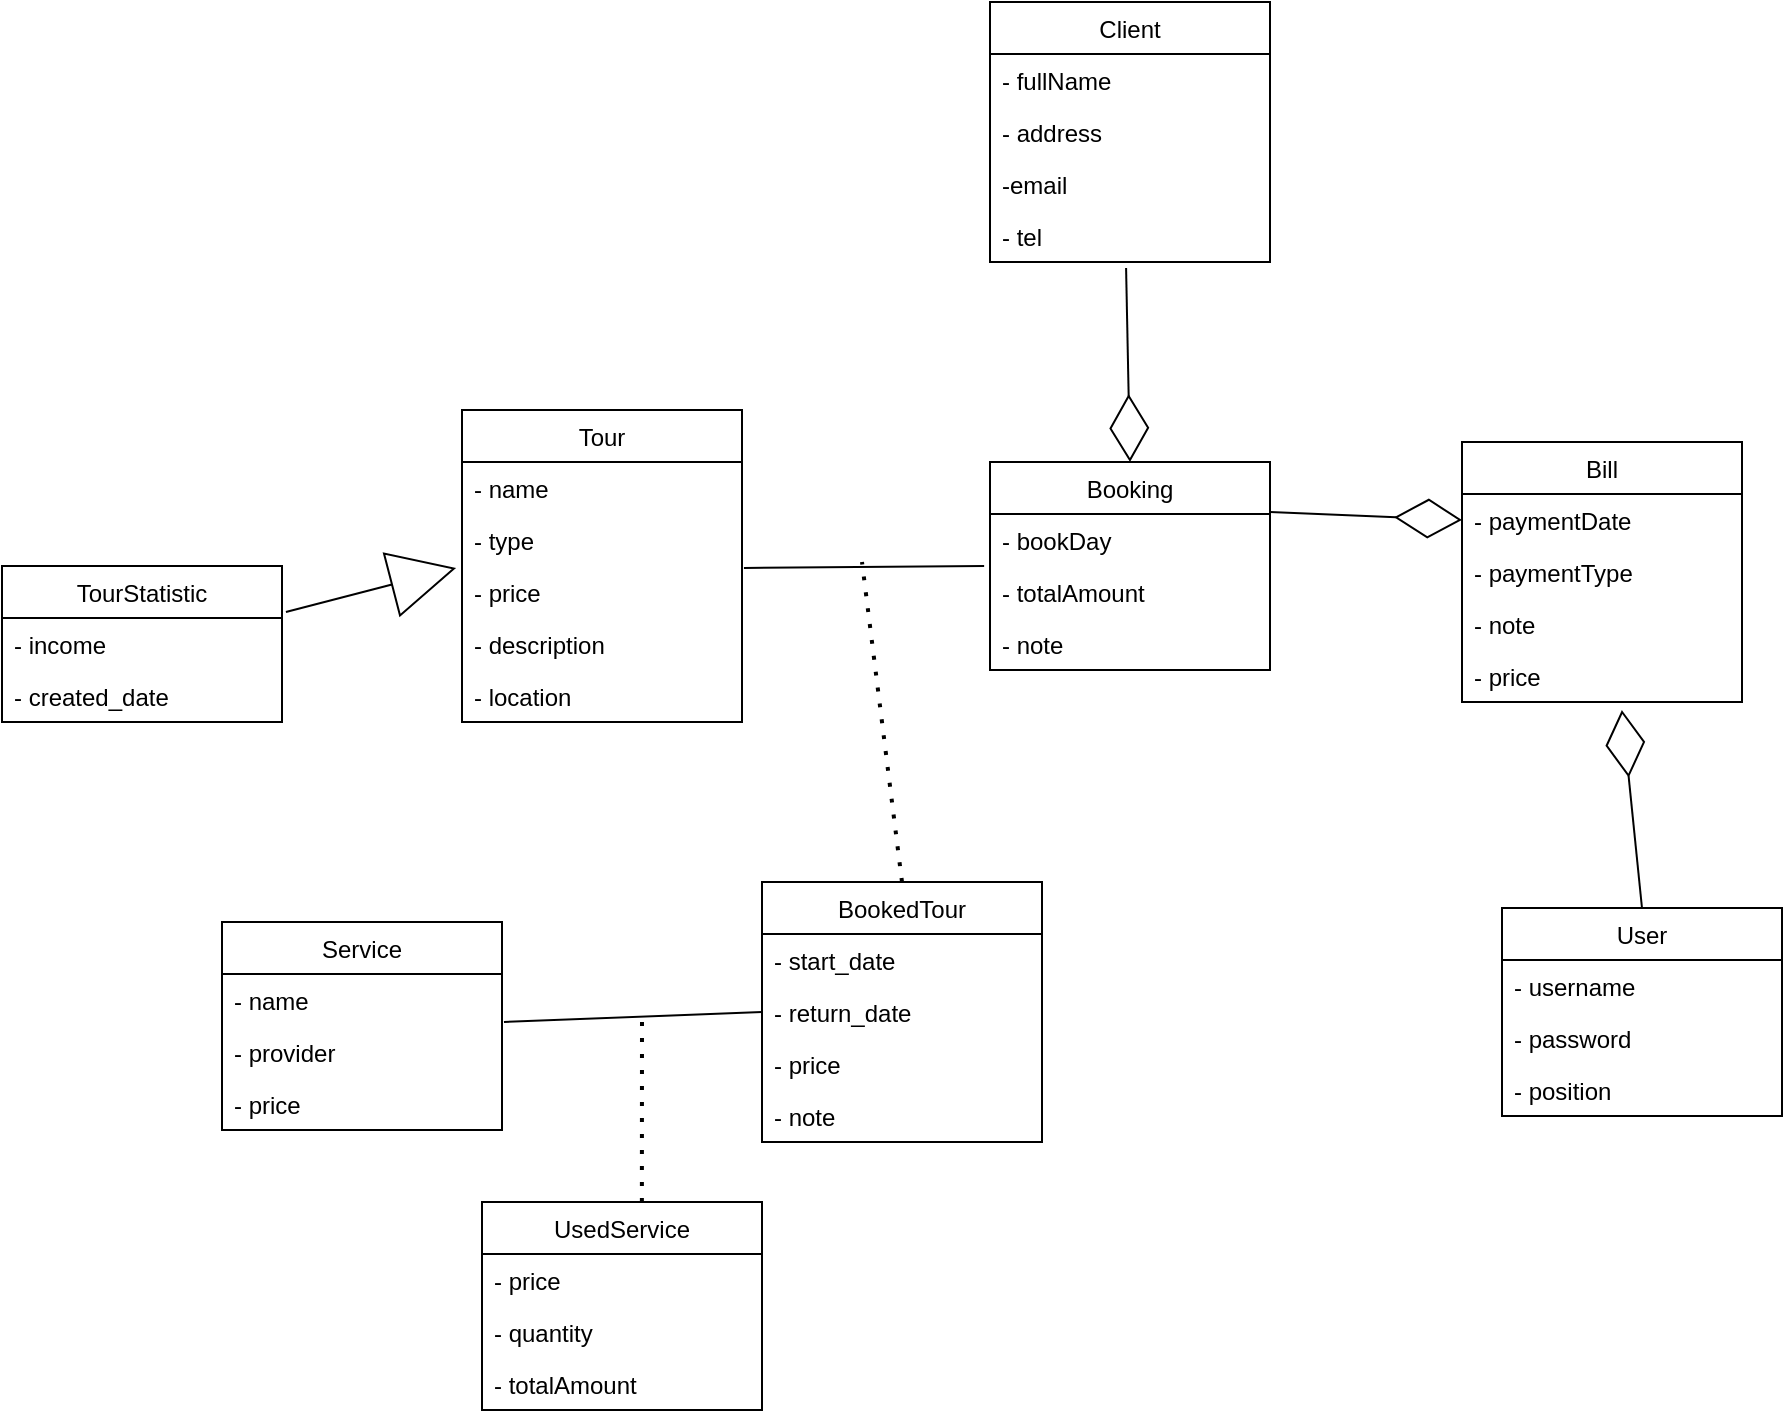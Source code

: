 <mxfile version="14.6.13" type="github">
  <diagram id="C5RBs43oDa-KdzZeNtuy" name="Page-1">
    <mxGraphModel dx="2249" dy="804" grid="1" gridSize="10" guides="1" tooltips="1" connect="1" arrows="1" fold="1" page="1" pageScale="1" pageWidth="827" pageHeight="1169" math="0" shadow="0">
      <root>
        <mxCell id="WIyWlLk6GJQsqaUBKTNV-0" />
        <mxCell id="WIyWlLk6GJQsqaUBKTNV-1" parent="WIyWlLk6GJQsqaUBKTNV-0" />
        <mxCell id="zZoL6KKUe57RPtW4C_Vn-0" value="Client" style="swimlane;fontStyle=0;childLayout=stackLayout;horizontal=1;startSize=26;fillColor=none;horizontalStack=0;resizeParent=1;resizeParentMax=0;resizeLast=0;collapsible=1;marginBottom=0;" parent="WIyWlLk6GJQsqaUBKTNV-1" vertex="1">
          <mxGeometry x="344" y="30" width="140" height="130" as="geometry" />
        </mxCell>
        <mxCell id="zZoL6KKUe57RPtW4C_Vn-2" value="- fullName" style="text;strokeColor=none;fillColor=none;align=left;verticalAlign=top;spacingLeft=4;spacingRight=4;overflow=hidden;rotatable=0;points=[[0,0.5],[1,0.5]];portConstraint=eastwest;" parent="zZoL6KKUe57RPtW4C_Vn-0" vertex="1">
          <mxGeometry y="26" width="140" height="26" as="geometry" />
        </mxCell>
        <mxCell id="zZoL6KKUe57RPtW4C_Vn-3" value="- address" style="text;strokeColor=none;fillColor=none;align=left;verticalAlign=top;spacingLeft=4;spacingRight=4;overflow=hidden;rotatable=0;points=[[0,0.5],[1,0.5]];portConstraint=eastwest;" parent="zZoL6KKUe57RPtW4C_Vn-0" vertex="1">
          <mxGeometry y="52" width="140" height="26" as="geometry" />
        </mxCell>
        <mxCell id="zZoL6KKUe57RPtW4C_Vn-8" value="-email" style="text;strokeColor=none;fillColor=none;align=left;verticalAlign=top;spacingLeft=4;spacingRight=4;overflow=hidden;rotatable=0;points=[[0,0.5],[1,0.5]];portConstraint=eastwest;" parent="zZoL6KKUe57RPtW4C_Vn-0" vertex="1">
          <mxGeometry y="78" width="140" height="26" as="geometry" />
        </mxCell>
        <mxCell id="zZoL6KKUe57RPtW4C_Vn-9" value="- tel" style="text;strokeColor=none;fillColor=none;align=left;verticalAlign=top;spacingLeft=4;spacingRight=4;overflow=hidden;rotatable=0;points=[[0,0.5],[1,0.5]];portConstraint=eastwest;" parent="zZoL6KKUe57RPtW4C_Vn-0" vertex="1">
          <mxGeometry y="104" width="140" height="26" as="geometry" />
        </mxCell>
        <mxCell id="zZoL6KKUe57RPtW4C_Vn-10" value="Booking" style="swimlane;fontStyle=0;childLayout=stackLayout;horizontal=1;startSize=26;fillColor=none;horizontalStack=0;resizeParent=1;resizeParentMax=0;resizeLast=0;collapsible=1;marginBottom=0;" parent="WIyWlLk6GJQsqaUBKTNV-1" vertex="1">
          <mxGeometry x="344" y="260" width="140" height="104" as="geometry" />
        </mxCell>
        <mxCell id="zZoL6KKUe57RPtW4C_Vn-12" value="- bookDay" style="text;strokeColor=none;fillColor=none;align=left;verticalAlign=top;spacingLeft=4;spacingRight=4;overflow=hidden;rotatable=0;points=[[0,0.5],[1,0.5]];portConstraint=eastwest;" parent="zZoL6KKUe57RPtW4C_Vn-10" vertex="1">
          <mxGeometry y="26" width="140" height="26" as="geometry" />
        </mxCell>
        <mxCell id="zZoL6KKUe57RPtW4C_Vn-13" value="- totalAmount" style="text;strokeColor=none;fillColor=none;align=left;verticalAlign=top;spacingLeft=4;spacingRight=4;overflow=hidden;rotatable=0;points=[[0,0.5],[1,0.5]];portConstraint=eastwest;" parent="zZoL6KKUe57RPtW4C_Vn-10" vertex="1">
          <mxGeometry y="52" width="140" height="26" as="geometry" />
        </mxCell>
        <mxCell id="zZoL6KKUe57RPtW4C_Vn-14" value="- note" style="text;strokeColor=none;fillColor=none;align=left;verticalAlign=top;spacingLeft=4;spacingRight=4;overflow=hidden;rotatable=0;points=[[0,0.5],[1,0.5]];portConstraint=eastwest;" parent="zZoL6KKUe57RPtW4C_Vn-10" vertex="1">
          <mxGeometry y="78" width="140" height="26" as="geometry" />
        </mxCell>
        <mxCell id="zZoL6KKUe57RPtW4C_Vn-15" value="Tour" style="swimlane;fontStyle=0;childLayout=stackLayout;horizontal=1;startSize=26;fillColor=none;horizontalStack=0;resizeParent=1;resizeParentMax=0;resizeLast=0;collapsible=1;marginBottom=0;" parent="WIyWlLk6GJQsqaUBKTNV-1" vertex="1">
          <mxGeometry x="80" y="234" width="140" height="156" as="geometry" />
        </mxCell>
        <mxCell id="frMru-IuBOrWJDzkbTNH-0" value="- name" style="text;strokeColor=none;fillColor=none;align=left;verticalAlign=top;spacingLeft=4;spacingRight=4;overflow=hidden;rotatable=0;points=[[0,0.5],[1,0.5]];portConstraint=eastwest;" vertex="1" parent="zZoL6KKUe57RPtW4C_Vn-15">
          <mxGeometry y="26" width="140" height="26" as="geometry" />
        </mxCell>
        <mxCell id="zZoL6KKUe57RPtW4C_Vn-17" value="- type" style="text;strokeColor=none;fillColor=none;align=left;verticalAlign=top;spacingLeft=4;spacingRight=4;overflow=hidden;rotatable=0;points=[[0,0.5],[1,0.5]];portConstraint=eastwest;" parent="zZoL6KKUe57RPtW4C_Vn-15" vertex="1">
          <mxGeometry y="52" width="140" height="26" as="geometry" />
        </mxCell>
        <mxCell id="zZoL6KKUe57RPtW4C_Vn-18" value="- price" style="text;strokeColor=none;fillColor=none;align=left;verticalAlign=top;spacingLeft=4;spacingRight=4;overflow=hidden;rotatable=0;points=[[0,0.5],[1,0.5]];portConstraint=eastwest;" parent="zZoL6KKUe57RPtW4C_Vn-15" vertex="1">
          <mxGeometry y="78" width="140" height="26" as="geometry" />
        </mxCell>
        <mxCell id="zZoL6KKUe57RPtW4C_Vn-19" value="- description" style="text;strokeColor=none;fillColor=none;align=left;verticalAlign=top;spacingLeft=4;spacingRight=4;overflow=hidden;rotatable=0;points=[[0,0.5],[1,0.5]];portConstraint=eastwest;" parent="zZoL6KKUe57RPtW4C_Vn-15" vertex="1">
          <mxGeometry y="104" width="140" height="26" as="geometry" />
        </mxCell>
        <mxCell id="zZoL6KKUe57RPtW4C_Vn-20" value="- location" style="text;strokeColor=none;fillColor=none;align=left;verticalAlign=top;spacingLeft=4;spacingRight=4;overflow=hidden;rotatable=0;points=[[0,0.5],[1,0.5]];portConstraint=eastwest;" parent="zZoL6KKUe57RPtW4C_Vn-15" vertex="1">
          <mxGeometry y="130" width="140" height="26" as="geometry" />
        </mxCell>
        <mxCell id="zZoL6KKUe57RPtW4C_Vn-21" value="Bill" style="swimlane;fontStyle=0;childLayout=stackLayout;horizontal=1;startSize=26;fillColor=none;horizontalStack=0;resizeParent=1;resizeParentMax=0;resizeLast=0;collapsible=1;marginBottom=0;" parent="WIyWlLk6GJQsqaUBKTNV-1" vertex="1">
          <mxGeometry x="580" y="250" width="140" height="130" as="geometry" />
        </mxCell>
        <mxCell id="zZoL6KKUe57RPtW4C_Vn-23" value="- paymentDate" style="text;strokeColor=none;fillColor=none;align=left;verticalAlign=top;spacingLeft=4;spacingRight=4;overflow=hidden;rotatable=0;points=[[0,0.5],[1,0.5]];portConstraint=eastwest;" parent="zZoL6KKUe57RPtW4C_Vn-21" vertex="1">
          <mxGeometry y="26" width="140" height="26" as="geometry" />
        </mxCell>
        <mxCell id="zZoL6KKUe57RPtW4C_Vn-25" value="- paymentType" style="text;strokeColor=none;fillColor=none;align=left;verticalAlign=top;spacingLeft=4;spacingRight=4;overflow=hidden;rotatable=0;points=[[0,0.5],[1,0.5]];portConstraint=eastwest;" parent="zZoL6KKUe57RPtW4C_Vn-21" vertex="1">
          <mxGeometry y="52" width="140" height="26" as="geometry" />
        </mxCell>
        <mxCell id="zZoL6KKUe57RPtW4C_Vn-26" value="- note" style="text;strokeColor=none;fillColor=none;align=left;verticalAlign=top;spacingLeft=4;spacingRight=4;overflow=hidden;rotatable=0;points=[[0,0.5],[1,0.5]];portConstraint=eastwest;" parent="zZoL6KKUe57RPtW4C_Vn-21" vertex="1">
          <mxGeometry y="78" width="140" height="26" as="geometry" />
        </mxCell>
        <mxCell id="zZoL6KKUe57RPtW4C_Vn-51" value="- price" style="text;strokeColor=none;fillColor=none;align=left;verticalAlign=top;spacingLeft=4;spacingRight=4;overflow=hidden;rotatable=0;points=[[0,0.5],[1,0.5]];portConstraint=eastwest;" parent="zZoL6KKUe57RPtW4C_Vn-21" vertex="1">
          <mxGeometry y="104" width="140" height="26" as="geometry" />
        </mxCell>
        <mxCell id="zZoL6KKUe57RPtW4C_Vn-27" value="TourStatistic" style="swimlane;fontStyle=0;childLayout=stackLayout;horizontal=1;startSize=26;fillColor=none;horizontalStack=0;resizeParent=1;resizeParentMax=0;resizeLast=0;collapsible=1;marginBottom=0;" parent="WIyWlLk6GJQsqaUBKTNV-1" vertex="1">
          <mxGeometry x="-150" y="312" width="140" height="78" as="geometry" />
        </mxCell>
        <mxCell id="zZoL6KKUe57RPtW4C_Vn-28" value="- income" style="text;strokeColor=none;fillColor=none;align=left;verticalAlign=top;spacingLeft=4;spacingRight=4;overflow=hidden;rotatable=0;points=[[0,0.5],[1,0.5]];portConstraint=eastwest;" parent="zZoL6KKUe57RPtW4C_Vn-27" vertex="1">
          <mxGeometry y="26" width="140" height="26" as="geometry" />
        </mxCell>
        <mxCell id="zZoL6KKUe57RPtW4C_Vn-50" value="- created_date" style="text;strokeColor=none;fillColor=none;align=left;verticalAlign=top;spacingLeft=4;spacingRight=4;overflow=hidden;rotatable=0;points=[[0,0.5],[1,0.5]];portConstraint=eastwest;" parent="zZoL6KKUe57RPtW4C_Vn-27" vertex="1">
          <mxGeometry y="52" width="140" height="26" as="geometry" />
        </mxCell>
        <mxCell id="zZoL6KKUe57RPtW4C_Vn-33" value="BookedTour" style="swimlane;fontStyle=0;childLayout=stackLayout;horizontal=1;startSize=26;fillColor=none;horizontalStack=0;resizeParent=1;resizeParentMax=0;resizeLast=0;collapsible=1;marginBottom=0;" parent="WIyWlLk6GJQsqaUBKTNV-1" vertex="1">
          <mxGeometry x="230" y="470" width="140" height="130" as="geometry" />
        </mxCell>
        <mxCell id="zZoL6KKUe57RPtW4C_Vn-34" value="- start_date" style="text;strokeColor=none;fillColor=none;align=left;verticalAlign=top;spacingLeft=4;spacingRight=4;overflow=hidden;rotatable=0;points=[[0,0.5],[1,0.5]];portConstraint=eastwest;" parent="zZoL6KKUe57RPtW4C_Vn-33" vertex="1">
          <mxGeometry y="26" width="140" height="26" as="geometry" />
        </mxCell>
        <mxCell id="zZoL6KKUe57RPtW4C_Vn-35" value="- return_date" style="text;strokeColor=none;fillColor=none;align=left;verticalAlign=top;spacingLeft=4;spacingRight=4;overflow=hidden;rotatable=0;points=[[0,0.5],[1,0.5]];portConstraint=eastwest;" parent="zZoL6KKUe57RPtW4C_Vn-33" vertex="1">
          <mxGeometry y="52" width="140" height="26" as="geometry" />
        </mxCell>
        <mxCell id="zZoL6KKUe57RPtW4C_Vn-36" value="- price" style="text;strokeColor=none;fillColor=none;align=left;verticalAlign=top;spacingLeft=4;spacingRight=4;overflow=hidden;rotatable=0;points=[[0,0.5],[1,0.5]];portConstraint=eastwest;" parent="zZoL6KKUe57RPtW4C_Vn-33" vertex="1">
          <mxGeometry y="78" width="140" height="26" as="geometry" />
        </mxCell>
        <mxCell id="zZoL6KKUe57RPtW4C_Vn-38" value="- note" style="text;strokeColor=none;fillColor=none;align=left;verticalAlign=top;spacingLeft=4;spacingRight=4;overflow=hidden;rotatable=0;points=[[0,0.5],[1,0.5]];portConstraint=eastwest;" parent="zZoL6KKUe57RPtW4C_Vn-33" vertex="1">
          <mxGeometry y="104" width="140" height="26" as="geometry" />
        </mxCell>
        <mxCell id="zZoL6KKUe57RPtW4C_Vn-39" value="User" style="swimlane;fontStyle=0;childLayout=stackLayout;horizontal=1;startSize=26;fillColor=none;horizontalStack=0;resizeParent=1;resizeParentMax=0;resizeLast=0;collapsible=1;marginBottom=0;" parent="WIyWlLk6GJQsqaUBKTNV-1" vertex="1">
          <mxGeometry x="600" y="483" width="140" height="104" as="geometry" />
        </mxCell>
        <mxCell id="zZoL6KKUe57RPtW4C_Vn-41" value="- username" style="text;strokeColor=none;fillColor=none;align=left;verticalAlign=top;spacingLeft=4;spacingRight=4;overflow=hidden;rotatable=0;points=[[0,0.5],[1,0.5]];portConstraint=eastwest;" parent="zZoL6KKUe57RPtW4C_Vn-39" vertex="1">
          <mxGeometry y="26" width="140" height="26" as="geometry" />
        </mxCell>
        <mxCell id="zZoL6KKUe57RPtW4C_Vn-42" value="- password" style="text;strokeColor=none;fillColor=none;align=left;verticalAlign=top;spacingLeft=4;spacingRight=4;overflow=hidden;rotatable=0;points=[[0,0.5],[1,0.5]];portConstraint=eastwest;" parent="zZoL6KKUe57RPtW4C_Vn-39" vertex="1">
          <mxGeometry y="52" width="140" height="26" as="geometry" />
        </mxCell>
        <mxCell id="zZoL6KKUe57RPtW4C_Vn-43" value="- position" style="text;strokeColor=none;fillColor=none;align=left;verticalAlign=top;spacingLeft=4;spacingRight=4;overflow=hidden;rotatable=0;points=[[0,0.5],[1,0.5]];portConstraint=eastwest;" parent="zZoL6KKUe57RPtW4C_Vn-39" vertex="1">
          <mxGeometry y="78" width="140" height="26" as="geometry" />
        </mxCell>
        <mxCell id="zZoL6KKUe57RPtW4C_Vn-44" value="" style="endArrow=diamondThin;html=1;exitX=0.486;exitY=1.115;exitDx=0;exitDy=0;exitPerimeter=0;entryX=0.5;entryY=0;entryDx=0;entryDy=0;endFill=0;endSize=31;" parent="WIyWlLk6GJQsqaUBKTNV-1" source="zZoL6KKUe57RPtW4C_Vn-9" target="zZoL6KKUe57RPtW4C_Vn-10" edge="1">
          <mxGeometry width="50" height="50" relative="1" as="geometry">
            <mxPoint x="210" y="220" as="sourcePoint" />
            <mxPoint x="260" y="170" as="targetPoint" />
          </mxGeometry>
        </mxCell>
        <mxCell id="zZoL6KKUe57RPtW4C_Vn-45" value="" style="endArrow=diamondThin;html=1;exitX=1;exitY=-0.038;exitDx=0;exitDy=0;exitPerimeter=0;entryX=0;entryY=0.5;entryDx=0;entryDy=0;endFill=0;endSize=31;" parent="WIyWlLk6GJQsqaUBKTNV-1" source="zZoL6KKUe57RPtW4C_Vn-12" target="zZoL6KKUe57RPtW4C_Vn-23" edge="1">
          <mxGeometry width="50" height="50" relative="1" as="geometry">
            <mxPoint x="422.04" y="198.99" as="sourcePoint" />
            <mxPoint x="424" y="270" as="targetPoint" />
          </mxGeometry>
        </mxCell>
        <mxCell id="zZoL6KKUe57RPtW4C_Vn-46" value="" style="endArrow=none;html=1;endSize=31;exitX=1.007;exitY=0.038;exitDx=0;exitDy=0;exitPerimeter=0;entryX=-0.021;entryY=1;entryDx=0;entryDy=0;entryPerimeter=0;" parent="WIyWlLk6GJQsqaUBKTNV-1" source="zZoL6KKUe57RPtW4C_Vn-18" target="zZoL6KKUe57RPtW4C_Vn-12" edge="1">
          <mxGeometry width="50" height="50" relative="1" as="geometry">
            <mxPoint x="380" y="420" as="sourcePoint" />
            <mxPoint x="430" y="370" as="targetPoint" />
          </mxGeometry>
        </mxCell>
        <mxCell id="zZoL6KKUe57RPtW4C_Vn-47" value="" style="endArrow=none;dashed=1;html=1;dashPattern=1 3;strokeWidth=2;endSize=31;exitX=0.5;exitY=0;exitDx=0;exitDy=0;" parent="WIyWlLk6GJQsqaUBKTNV-1" source="zZoL6KKUe57RPtW4C_Vn-33" edge="1">
          <mxGeometry width="50" height="50" relative="1" as="geometry">
            <mxPoint x="380" y="420" as="sourcePoint" />
            <mxPoint x="280" y="310" as="targetPoint" />
          </mxGeometry>
        </mxCell>
        <mxCell id="zZoL6KKUe57RPtW4C_Vn-48" value="" style="endArrow=block;html=1;endSize=31;exitX=1.014;exitY=-0.115;exitDx=0;exitDy=0;exitPerimeter=0;entryX=-0.021;entryY=0.038;entryDx=0;entryDy=0;entryPerimeter=0;endFill=0;" parent="WIyWlLk6GJQsqaUBKTNV-1" source="zZoL6KKUe57RPtW4C_Vn-28" target="zZoL6KKUe57RPtW4C_Vn-18" edge="1">
          <mxGeometry width="50" height="50" relative="1" as="geometry">
            <mxPoint x="380" y="420" as="sourcePoint" />
            <mxPoint x="430" y="370" as="targetPoint" />
          </mxGeometry>
        </mxCell>
        <mxCell id="zZoL6KKUe57RPtW4C_Vn-49" value="" style="endArrow=diamondThin;html=1;exitX=0.5;exitY=0;exitDx=0;exitDy=0;endFill=0;endSize=31;entryX=0.571;entryY=1.154;entryDx=0;entryDy=0;entryPerimeter=0;" parent="WIyWlLk6GJQsqaUBKTNV-1" source="zZoL6KKUe57RPtW4C_Vn-39" edge="1" target="zZoL6KKUe57RPtW4C_Vn-51">
          <mxGeometry width="50" height="50" relative="1" as="geometry">
            <mxPoint x="494" y="321.012" as="sourcePoint" />
            <mxPoint x="660" y="430" as="targetPoint" />
          </mxGeometry>
        </mxCell>
        <mxCell id="frMru-IuBOrWJDzkbTNH-1" value="Service" style="swimlane;fontStyle=0;childLayout=stackLayout;horizontal=1;startSize=26;fillColor=none;horizontalStack=0;resizeParent=1;resizeParentMax=0;resizeLast=0;collapsible=1;marginBottom=0;" vertex="1" parent="WIyWlLk6GJQsqaUBKTNV-1">
          <mxGeometry x="-40" y="490" width="140" height="104" as="geometry" />
        </mxCell>
        <mxCell id="frMru-IuBOrWJDzkbTNH-2" value="- name" style="text;strokeColor=none;fillColor=none;align=left;verticalAlign=top;spacingLeft=4;spacingRight=4;overflow=hidden;rotatable=0;points=[[0,0.5],[1,0.5]];portConstraint=eastwest;" vertex="1" parent="frMru-IuBOrWJDzkbTNH-1">
          <mxGeometry y="26" width="140" height="26" as="geometry" />
        </mxCell>
        <mxCell id="frMru-IuBOrWJDzkbTNH-3" value="- provider" style="text;strokeColor=none;fillColor=none;align=left;verticalAlign=top;spacingLeft=4;spacingRight=4;overflow=hidden;rotatable=0;points=[[0,0.5],[1,0.5]];portConstraint=eastwest;" vertex="1" parent="frMru-IuBOrWJDzkbTNH-1">
          <mxGeometry y="52" width="140" height="26" as="geometry" />
        </mxCell>
        <mxCell id="frMru-IuBOrWJDzkbTNH-5" value="- price" style="text;strokeColor=none;fillColor=none;align=left;verticalAlign=top;spacingLeft=4;spacingRight=4;overflow=hidden;rotatable=0;points=[[0,0.5],[1,0.5]];portConstraint=eastwest;" vertex="1" parent="frMru-IuBOrWJDzkbTNH-1">
          <mxGeometry y="78" width="140" height="26" as="geometry" />
        </mxCell>
        <mxCell id="frMru-IuBOrWJDzkbTNH-6" value="" style="endArrow=none;html=1;endSize=31;exitX=1.007;exitY=-0.077;exitDx=0;exitDy=0;exitPerimeter=0;entryX=0;entryY=0.5;entryDx=0;entryDy=0;" edge="1" parent="WIyWlLk6GJQsqaUBKTNV-1" source="frMru-IuBOrWJDzkbTNH-3" target="zZoL6KKUe57RPtW4C_Vn-35">
          <mxGeometry width="50" height="50" relative="1" as="geometry">
            <mxPoint x="230.98" y="322.988" as="sourcePoint" />
            <mxPoint x="351.06" y="322" as="targetPoint" />
          </mxGeometry>
        </mxCell>
        <mxCell id="frMru-IuBOrWJDzkbTNH-7" value="UsedService" style="swimlane;fontStyle=0;childLayout=stackLayout;horizontal=1;startSize=26;fillColor=none;horizontalStack=0;resizeParent=1;resizeParentMax=0;resizeLast=0;collapsible=1;marginBottom=0;" vertex="1" parent="WIyWlLk6GJQsqaUBKTNV-1">
          <mxGeometry x="90" y="630" width="140" height="104" as="geometry" />
        </mxCell>
        <mxCell id="frMru-IuBOrWJDzkbTNH-8" value="- price" style="text;strokeColor=none;fillColor=none;align=left;verticalAlign=top;spacingLeft=4;spacingRight=4;overflow=hidden;rotatable=0;points=[[0,0.5],[1,0.5]];portConstraint=eastwest;" vertex="1" parent="frMru-IuBOrWJDzkbTNH-7">
          <mxGeometry y="26" width="140" height="26" as="geometry" />
        </mxCell>
        <mxCell id="frMru-IuBOrWJDzkbTNH-9" value="- quantity" style="text;strokeColor=none;fillColor=none;align=left;verticalAlign=top;spacingLeft=4;spacingRight=4;overflow=hidden;rotatable=0;points=[[0,0.5],[1,0.5]];portConstraint=eastwest;" vertex="1" parent="frMru-IuBOrWJDzkbTNH-7">
          <mxGeometry y="52" width="140" height="26" as="geometry" />
        </mxCell>
        <mxCell id="frMru-IuBOrWJDzkbTNH-10" value="- totalAmount" style="text;strokeColor=none;fillColor=none;align=left;verticalAlign=top;spacingLeft=4;spacingRight=4;overflow=hidden;rotatable=0;points=[[0,0.5],[1,0.5]];portConstraint=eastwest;" vertex="1" parent="frMru-IuBOrWJDzkbTNH-7">
          <mxGeometry y="78" width="140" height="26" as="geometry" />
        </mxCell>
        <mxCell id="frMru-IuBOrWJDzkbTNH-11" value="" style="endArrow=none;dashed=1;html=1;dashPattern=1 3;strokeWidth=2;endSize=31;exitX=0.571;exitY=0;exitDx=0;exitDy=0;exitPerimeter=0;" edge="1" parent="WIyWlLk6GJQsqaUBKTNV-1" source="frMru-IuBOrWJDzkbTNH-7">
          <mxGeometry width="50" height="50" relative="1" as="geometry">
            <mxPoint x="310" y="480" as="sourcePoint" />
            <mxPoint x="170" y="540" as="targetPoint" />
          </mxGeometry>
        </mxCell>
      </root>
    </mxGraphModel>
  </diagram>
</mxfile>
